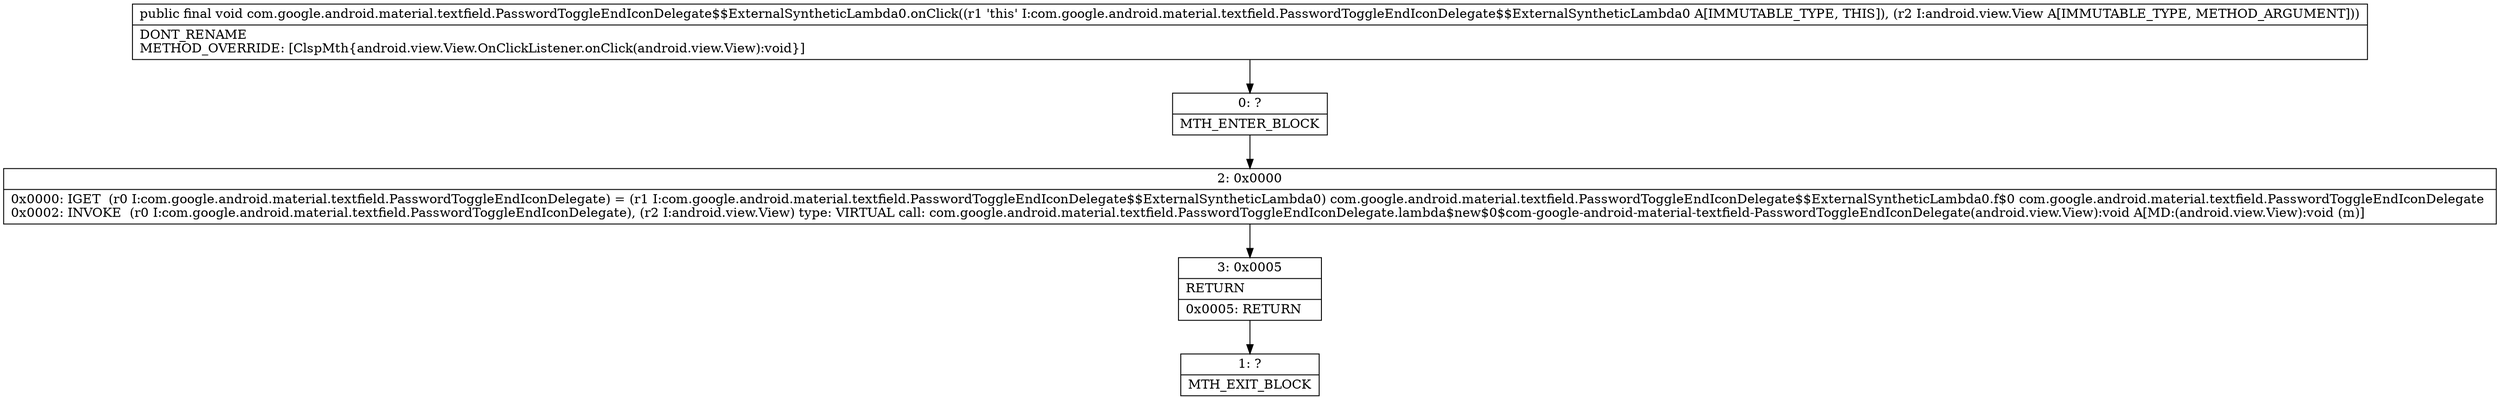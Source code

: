 digraph "CFG forcom.google.android.material.textfield.PasswordToggleEndIconDelegate$$ExternalSyntheticLambda0.onClick(Landroid\/view\/View;)V" {
Node_0 [shape=record,label="{0\:\ ?|MTH_ENTER_BLOCK\l}"];
Node_2 [shape=record,label="{2\:\ 0x0000|0x0000: IGET  (r0 I:com.google.android.material.textfield.PasswordToggleEndIconDelegate) = (r1 I:com.google.android.material.textfield.PasswordToggleEndIconDelegate$$ExternalSyntheticLambda0) com.google.android.material.textfield.PasswordToggleEndIconDelegate$$ExternalSyntheticLambda0.f$0 com.google.android.material.textfield.PasswordToggleEndIconDelegate \l0x0002: INVOKE  (r0 I:com.google.android.material.textfield.PasswordToggleEndIconDelegate), (r2 I:android.view.View) type: VIRTUAL call: com.google.android.material.textfield.PasswordToggleEndIconDelegate.lambda$new$0$com\-google\-android\-material\-textfield\-PasswordToggleEndIconDelegate(android.view.View):void A[MD:(android.view.View):void (m)]\l}"];
Node_3 [shape=record,label="{3\:\ 0x0005|RETURN\l|0x0005: RETURN   \l}"];
Node_1 [shape=record,label="{1\:\ ?|MTH_EXIT_BLOCK\l}"];
MethodNode[shape=record,label="{public final void com.google.android.material.textfield.PasswordToggleEndIconDelegate$$ExternalSyntheticLambda0.onClick((r1 'this' I:com.google.android.material.textfield.PasswordToggleEndIconDelegate$$ExternalSyntheticLambda0 A[IMMUTABLE_TYPE, THIS]), (r2 I:android.view.View A[IMMUTABLE_TYPE, METHOD_ARGUMENT]))  | DONT_RENAME\lMETHOD_OVERRIDE: [ClspMth\{android.view.View.OnClickListener.onClick(android.view.View):void\}]\l}"];
MethodNode -> Node_0;Node_0 -> Node_2;
Node_2 -> Node_3;
Node_3 -> Node_1;
}

